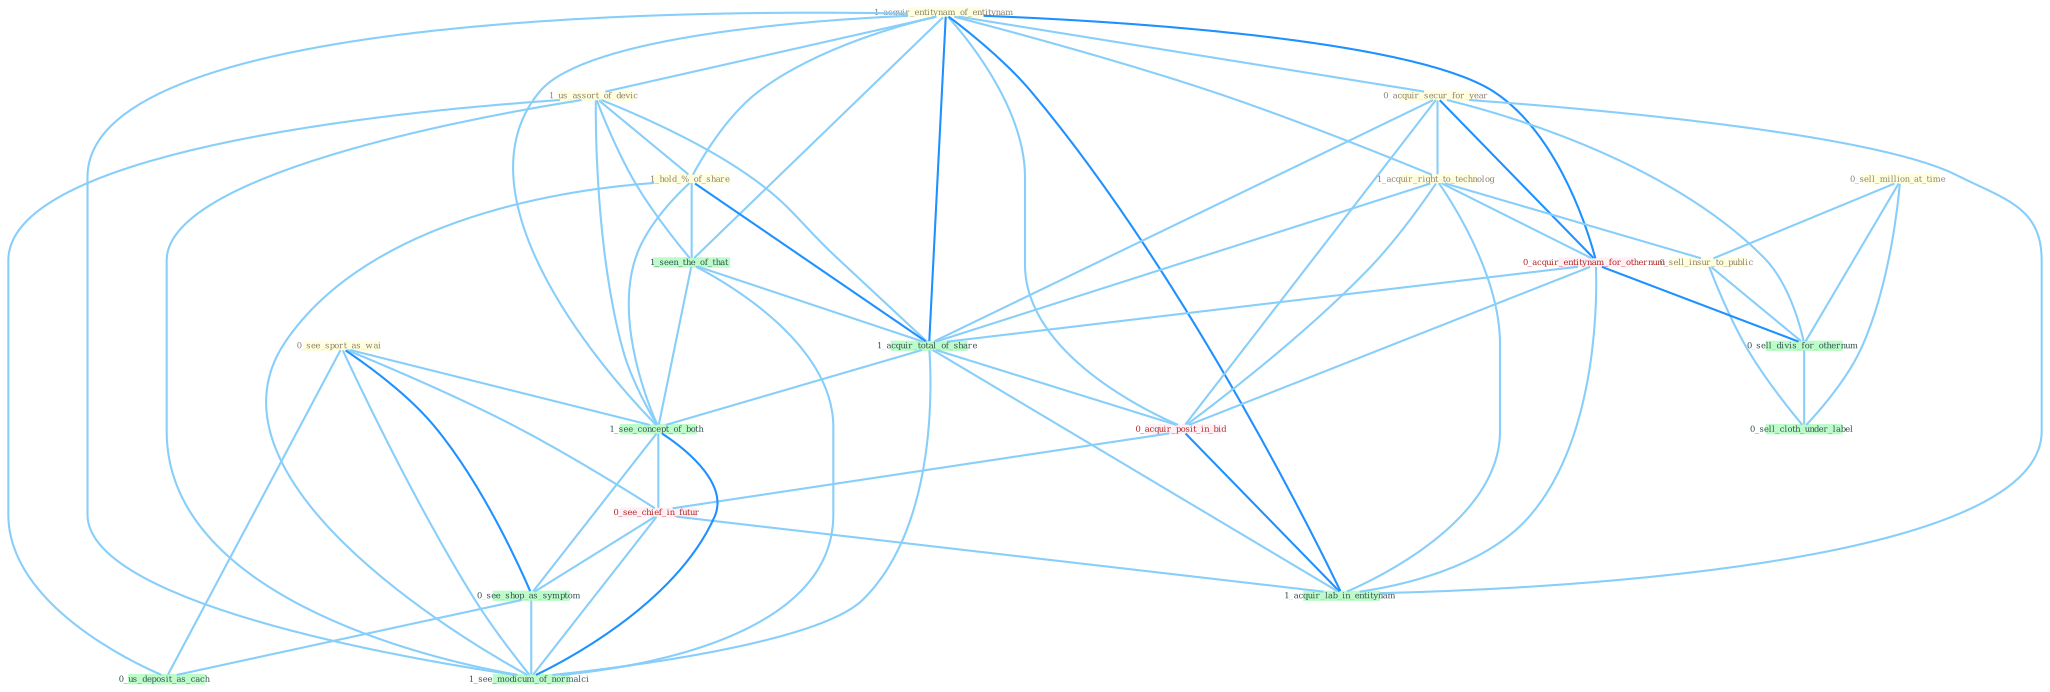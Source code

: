 Graph G{ 
    node
    [shape=polygon,style=filled,width=.5,height=.06,color="#BDFCC9",fixedsize=true,fontsize=4,
    fontcolor="#2f4f4f"];
    {node
    [color="#ffffe0", fontcolor="#8b7d6b"] "0_see_sport_as_wai " "1_acquir_entitynam_of_entitynam " "0_acquir_secur_for_year " "0_sell_million_at_time " "1_us_assort_of_devic " "1_hold_%_of_share " "1_acquir_right_to_technolog " "0_sell_insur_to_public "}
{node [color="#fff0f5", fontcolor="#b22222"] "0_acquir_entitynam_for_othernum " "0_acquir_posit_in_bid " "0_see_chief_in_futur "}
edge [color="#B0E2FF"];

	"0_see_sport_as_wai " -- "1_see_concept_of_both " [w="1", color="#87cefa" ];
	"0_see_sport_as_wai " -- "0_see_chief_in_futur " [w="1", color="#87cefa" ];
	"0_see_sport_as_wai " -- "0_see_shop_as_symptom " [w="2", color="#1e90ff" , len=0.8];
	"0_see_sport_as_wai " -- "0_us_deposit_as_cach " [w="1", color="#87cefa" ];
	"0_see_sport_as_wai " -- "1_see_modicum_of_normalci " [w="1", color="#87cefa" ];
	"1_acquir_entitynam_of_entitynam " -- "0_acquir_secur_for_year " [w="1", color="#87cefa" ];
	"1_acquir_entitynam_of_entitynam " -- "1_us_assort_of_devic " [w="1", color="#87cefa" ];
	"1_acquir_entitynam_of_entitynam " -- "1_hold_%_of_share " [w="1", color="#87cefa" ];
	"1_acquir_entitynam_of_entitynam " -- "1_acquir_right_to_technolog " [w="1", color="#87cefa" ];
	"1_acquir_entitynam_of_entitynam " -- "0_acquir_entitynam_for_othernum " [w="2", color="#1e90ff" , len=0.8];
	"1_acquir_entitynam_of_entitynam " -- "1_seen_the_of_that " [w="1", color="#87cefa" ];
	"1_acquir_entitynam_of_entitynam " -- "1_acquir_total_of_share " [w="2", color="#1e90ff" , len=0.8];
	"1_acquir_entitynam_of_entitynam " -- "0_acquir_posit_in_bid " [w="1", color="#87cefa" ];
	"1_acquir_entitynam_of_entitynam " -- "1_see_concept_of_both " [w="1", color="#87cefa" ];
	"1_acquir_entitynam_of_entitynam " -- "1_acquir_lab_in_entitynam " [w="2", color="#1e90ff" , len=0.8];
	"1_acquir_entitynam_of_entitynam " -- "1_see_modicum_of_normalci " [w="1", color="#87cefa" ];
	"0_acquir_secur_for_year " -- "1_acquir_right_to_technolog " [w="1", color="#87cefa" ];
	"0_acquir_secur_for_year " -- "0_acquir_entitynam_for_othernum " [w="2", color="#1e90ff" , len=0.8];
	"0_acquir_secur_for_year " -- "0_sell_divis_for_othernum " [w="1", color="#87cefa" ];
	"0_acquir_secur_for_year " -- "1_acquir_total_of_share " [w="1", color="#87cefa" ];
	"0_acquir_secur_for_year " -- "0_acquir_posit_in_bid " [w="1", color="#87cefa" ];
	"0_acquir_secur_for_year " -- "1_acquir_lab_in_entitynam " [w="1", color="#87cefa" ];
	"0_sell_million_at_time " -- "0_sell_insur_to_public " [w="1", color="#87cefa" ];
	"0_sell_million_at_time " -- "0_sell_divis_for_othernum " [w="1", color="#87cefa" ];
	"0_sell_million_at_time " -- "0_sell_cloth_under_label " [w="1", color="#87cefa" ];
	"1_us_assort_of_devic " -- "1_hold_%_of_share " [w="1", color="#87cefa" ];
	"1_us_assort_of_devic " -- "1_seen_the_of_that " [w="1", color="#87cefa" ];
	"1_us_assort_of_devic " -- "1_acquir_total_of_share " [w="1", color="#87cefa" ];
	"1_us_assort_of_devic " -- "1_see_concept_of_both " [w="1", color="#87cefa" ];
	"1_us_assort_of_devic " -- "0_us_deposit_as_cach " [w="1", color="#87cefa" ];
	"1_us_assort_of_devic " -- "1_see_modicum_of_normalci " [w="1", color="#87cefa" ];
	"1_hold_%_of_share " -- "1_seen_the_of_that " [w="1", color="#87cefa" ];
	"1_hold_%_of_share " -- "1_acquir_total_of_share " [w="2", color="#1e90ff" , len=0.8];
	"1_hold_%_of_share " -- "1_see_concept_of_both " [w="1", color="#87cefa" ];
	"1_hold_%_of_share " -- "1_see_modicum_of_normalci " [w="1", color="#87cefa" ];
	"1_acquir_right_to_technolog " -- "0_sell_insur_to_public " [w="1", color="#87cefa" ];
	"1_acquir_right_to_technolog " -- "0_acquir_entitynam_for_othernum " [w="1", color="#87cefa" ];
	"1_acquir_right_to_technolog " -- "1_acquir_total_of_share " [w="1", color="#87cefa" ];
	"1_acquir_right_to_technolog " -- "0_acquir_posit_in_bid " [w="1", color="#87cefa" ];
	"1_acquir_right_to_technolog " -- "1_acquir_lab_in_entitynam " [w="1", color="#87cefa" ];
	"0_sell_insur_to_public " -- "0_sell_divis_for_othernum " [w="1", color="#87cefa" ];
	"0_sell_insur_to_public " -- "0_sell_cloth_under_label " [w="1", color="#87cefa" ];
	"0_acquir_entitynam_for_othernum " -- "0_sell_divis_for_othernum " [w="2", color="#1e90ff" , len=0.8];
	"0_acquir_entitynam_for_othernum " -- "1_acquir_total_of_share " [w="1", color="#87cefa" ];
	"0_acquir_entitynam_for_othernum " -- "0_acquir_posit_in_bid " [w="1", color="#87cefa" ];
	"0_acquir_entitynam_for_othernum " -- "1_acquir_lab_in_entitynam " [w="1", color="#87cefa" ];
	"1_seen_the_of_that " -- "1_acquir_total_of_share " [w="1", color="#87cefa" ];
	"1_seen_the_of_that " -- "1_see_concept_of_both " [w="1", color="#87cefa" ];
	"1_seen_the_of_that " -- "1_see_modicum_of_normalci " [w="1", color="#87cefa" ];
	"0_sell_divis_for_othernum " -- "0_sell_cloth_under_label " [w="1", color="#87cefa" ];
	"1_acquir_total_of_share " -- "0_acquir_posit_in_bid " [w="1", color="#87cefa" ];
	"1_acquir_total_of_share " -- "1_see_concept_of_both " [w="1", color="#87cefa" ];
	"1_acquir_total_of_share " -- "1_acquir_lab_in_entitynam " [w="1", color="#87cefa" ];
	"1_acquir_total_of_share " -- "1_see_modicum_of_normalci " [w="1", color="#87cefa" ];
	"0_acquir_posit_in_bid " -- "0_see_chief_in_futur " [w="1", color="#87cefa" ];
	"0_acquir_posit_in_bid " -- "1_acquir_lab_in_entitynam " [w="2", color="#1e90ff" , len=0.8];
	"1_see_concept_of_both " -- "0_see_chief_in_futur " [w="1", color="#87cefa" ];
	"1_see_concept_of_both " -- "0_see_shop_as_symptom " [w="1", color="#87cefa" ];
	"1_see_concept_of_both " -- "1_see_modicum_of_normalci " [w="2", color="#1e90ff" , len=0.8];
	"0_see_chief_in_futur " -- "0_see_shop_as_symptom " [w="1", color="#87cefa" ];
	"0_see_chief_in_futur " -- "1_acquir_lab_in_entitynam " [w="1", color="#87cefa" ];
	"0_see_chief_in_futur " -- "1_see_modicum_of_normalci " [w="1", color="#87cefa" ];
	"0_see_shop_as_symptom " -- "0_us_deposit_as_cach " [w="1", color="#87cefa" ];
	"0_see_shop_as_symptom " -- "1_see_modicum_of_normalci " [w="1", color="#87cefa" ];
}